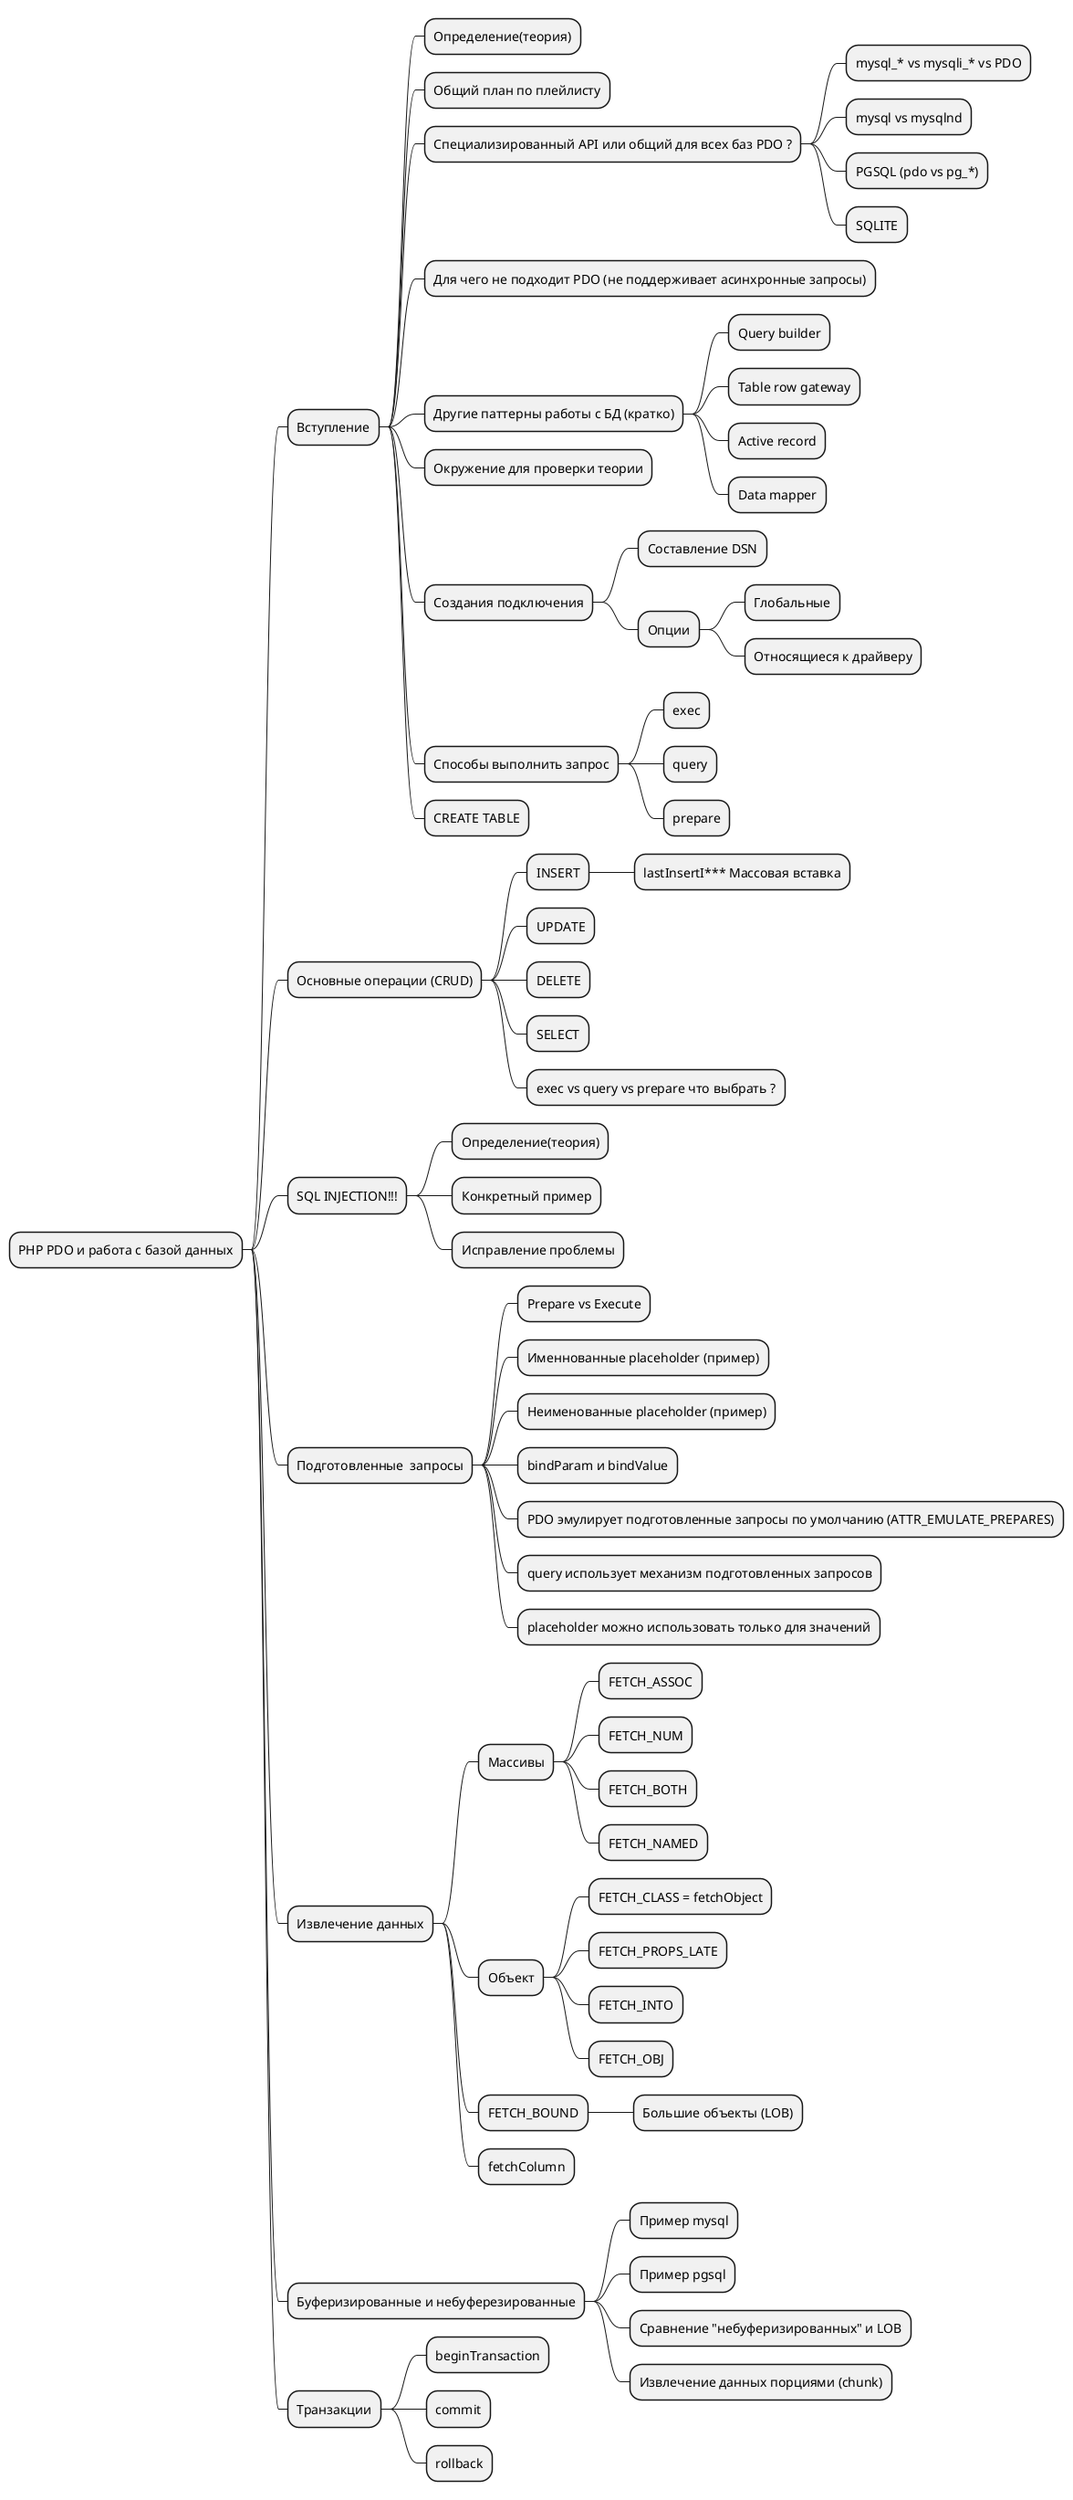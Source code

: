 @startmindmap
* PHP PDO и работа с базой данных
** Вступление
*** Определение(теория)
*** Общий план по плейлисту
*** Специализированный API или общий для всех баз PDO ?
**** mysql_* vs mysqli_* vs PDO
**** mysql vs mysqlnd
**** PGSQL (pdo vs pg_*)
**** SQLITE
*** Для чего не подходит PDO (не поддерживает асинхронные запросы)
*** Другие паттерны работы с БД (кратко)
**** Query builder
**** Table row gateway
**** Active record
**** Data mapper
*** Окружение для проверки теории
*** Создания подключения
**** Составление DSN
**** Опции
***** Глобальные
***** Относящиеся к драйверу
*** Cпособы выполнить запрос
**** exec
**** query
**** prepare
*** CREATE TABLE

** Основные операции (CRUD)

*** INSERT
**** lastInsertI*** Массовая вставка
*** UPDATE
*** DELETE
*** SELECT
*** exec vs query vs prepare что выбрать ?

** SQL INJECTION!!!
*** Определение(теория)
*** Конкретный пример
*** Исправление проблемы

** Подготовленные  запросы
*** Prepare vs Execute
*** Именнованные placeholder (пример)
*** Неименованные placeholder (пример)
*** bindParam и bindValue
*** PDO эмулирует подготовленные запросы по умолчанию (ATTR_EMULATE_PREPARES)
*** query использует механизм подготовленных запросов
*** placeholder можно использовать только для значений

** Извлечение данных
*** Массивы
**** FETCH_ASSOC
**** FETCH_NUM
**** FETCH_BOTH
**** FETCH_NAMED
*** Объект
**** FETCH_CLASS = fetchObject
**** FETCH_PROPS_LATE
**** FETCH_INTO
**** FETCH_OBJ
*** FETCH_BOUND
**** Большие объекты (LOB)
*** fetchColumn

** Буферизированные и небуферезированные
*** Пример mysql
*** Пример pgsql
*** Сравнение "небуферизированных" и LOB
*** Извлечение данных порциями (chunk)

** Транзакции
*** beginTransaction
*** commit
*** rollback

@endmindmap
